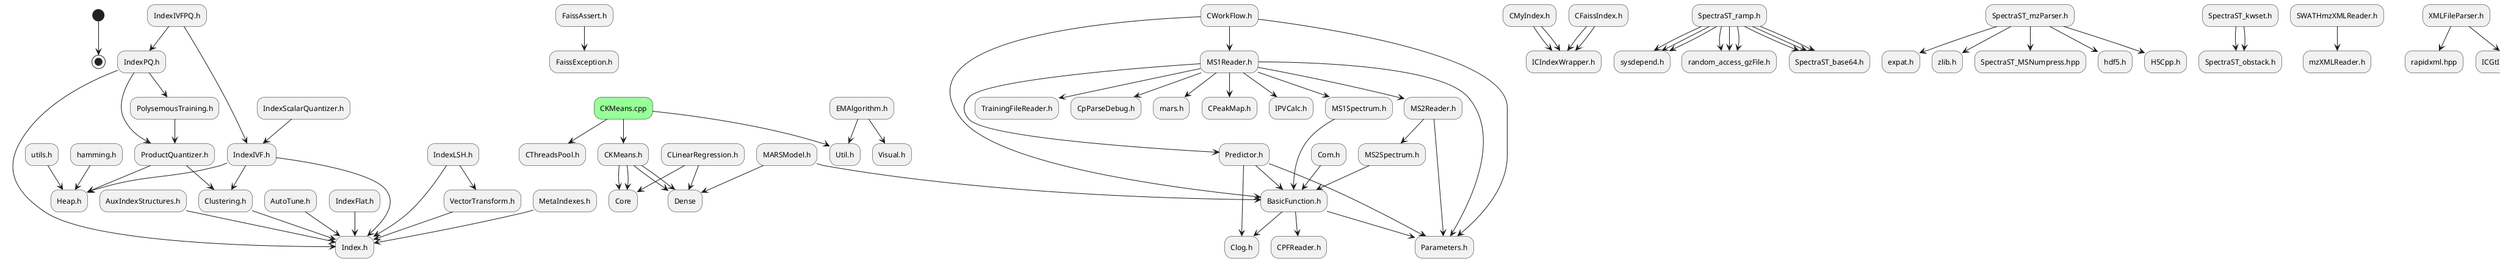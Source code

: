 Generated by Python tool to show the relationship of CPP files. 
Command line:
['/data/wulong/scripts/header_dependency.py', '../../mzXMLReader/', 'True']
@startuml
(*) --> (*)
"hamming.h"  --> "Heap.h"
"ProductQuantizer.h"  --> "Clustering.h"
"ProductQuantizer.h"  --> "Heap.h"
"FaissAssert.h"  --> "FaissException.h"
"EMAlgorithm.h"  --> "Util.h"
"EMAlgorithm.h"  --> "Visual.h"
"MetaIndexes.h"  --> "Index.h"
"Com.h"  --> "BasicFunction.h"
"CMyIndex.h"  --> "ICIndexWrapper.h"
"SpectraST_ramp.h"  --> "sysdepend.h"
"SpectraST_ramp.h"  --> "random_access_gzFile.h"
"SpectraST_ramp.h"  --> "SpectraST_base64.h"
"SpectraST_mzParser.h"  --> "expat.h"
"SpectraST_mzParser.h"  --> "zlib.h"
"SpectraST_mzParser.h"  --> "SpectraST_MSNumpress.hpp"
"SpectraST_mzParser.h"  --> "hdf5.h"
"SpectraST_mzParser.h"  --> "H5Cpp.h"
"SpectraST_kwset.h"  --> "SpectraST_obstack.h"
"CMyIndex.h"  --> "ICIndexWrapper.h"
"Predictor.h"  --> "Parameters.h"
"Predictor.h"  --> "Clog.h"
"Predictor.h"  --> "BasicFunction.h"
"IndexPQ.h"  --> "Index.h"
"IndexPQ.h"  --> "ProductQuantizer.h"
"IndexPQ.h"  --> "PolysemousTraining.h"
"MS2Reader.h"  --> "Parameters.h"
"MS2Reader.h"  --> "MS2Spectrum.h"
"SWATHmzXMLReader.h"  --> "mzXMLReader.h"
"MARSModel.h"  --> "BasicFunction.h"
"MARSModel.h"  --> "Dense"
"MS1Spectrum.h"  --> "BasicFunction.h"
"AuxIndexStructures.h"  --> "Index.h"
"PolysemousTraining.h"  --> "ProductQuantizer.h"
"IndexIVFPQ.h"  --> "IndexIVF.h"
"IndexIVFPQ.h"  --> "IndexPQ.h"
"MS1Reader.h"  --> "Parameters.h"
"MS1Reader.h"  --> "MS1Spectrum.h"
"MS1Reader.h"  --> "TrainingFileReader.h"
"MS1Reader.h"  --> "MS2Reader.h"
"MS1Reader.h"  --> "CpParseDebug.h"
"MS1Reader.h"  --> "Predictor.h"
"MS1Reader.h"  --> "mars.h"
"MS1Reader.h"  --> "CPeakMap.h"
"MS1Reader.h"  --> "IPVCalc.h"
"SpectraST_kwset.h"  --> "SpectraST_obstack.h"
"XMLFileParser.h"  --> "rapidxml.hpp"
"XMLFileParser.h"  --> "ICGtInfoUpdate.h"
"utils.h"  --> "Heap.h"
"IndexIVF.h"  --> "Index.h"
"IndexIVF.h"  --> "Clustering.h"
"IndexIVF.h"  --> "Heap.h"
"Clustering.h"  --> "Index.h"
"CMzFileReader.h"  --> "ICMzFile.h"
"AutoTune.h"  --> "Index.h"
"CKMeans.h"  --> "Core"
"CKMeans.h"  --> "Dense"
"IndexFlat.h"  --> "Index.h"
"SpectraST_ramp.h"  --> "sysdepend.h"
"SpectraST_ramp.h"  --> "random_access_gzFile.h"
"SpectraST_ramp.h"  --> "SpectraST_base64.h"
"predicted_spectra.h"  --> "AllScoreModels.h"
"IndexLSH.h"  --> "Index.h"
"IndexLSH.h"  --> "VectorTransform.h"
"CFaissIndex.h"  --> "ICIndexWrapper.h"
"swathdenoise.h"  --> "PeakList.h"
"IndexScalarQuantizer.h"  --> "IndexIVF.h"
"CFaissIndex.h"  --> "ICIndexWrapper.h"
"dpcuda.h"  --> "ICMzFile.h"
"CLinearRegression.h"  --> "Core"
"CLinearRegression.h"  --> "Dense"
"CKMeans.h"  --> "Core"
"CKMeans.h"  --> "Dense"
"ConcreteQueries.h"  --> "ICQuery.h"
"VectorTransform.h"  --> "Index.h"
"ICMzFile.h"  --> "ICHistdata.h"
"SpectraST_ramp.h"  --> "sysdepend.h"
"SpectraST_ramp.h"  --> "random_access_gzFile.h"
"SpectraST_ramp.h"  --> "SpectraST_base64.h"
"BasicFunction.h"  --> "Clog.h"
"BasicFunction.h"  --> "CPFReader.h"
"BasicFunction.h"  --> "Parameters.h"
"FCgiIO.h"  --> "fcgio.h"
"FCgiIO.h"  --> "CgiInput.h"
"MS2Spectrum.h"  --> "BasicFunction.h"
"CWorkFlow.h"  --> "Parameters.h"
"CWorkFlow.h"  --> "BasicFunction.h"
"CWorkFlow.h"  --> "MS1Reader.h"
"CKMeans.cpp" #99FF99 --> "CKMeans.h"
"CKMeans.cpp" #99FF99 --> "Util.h"
"CKMeans.cpp" #99FF99 --> "CThreadsPool.h"
@enduml